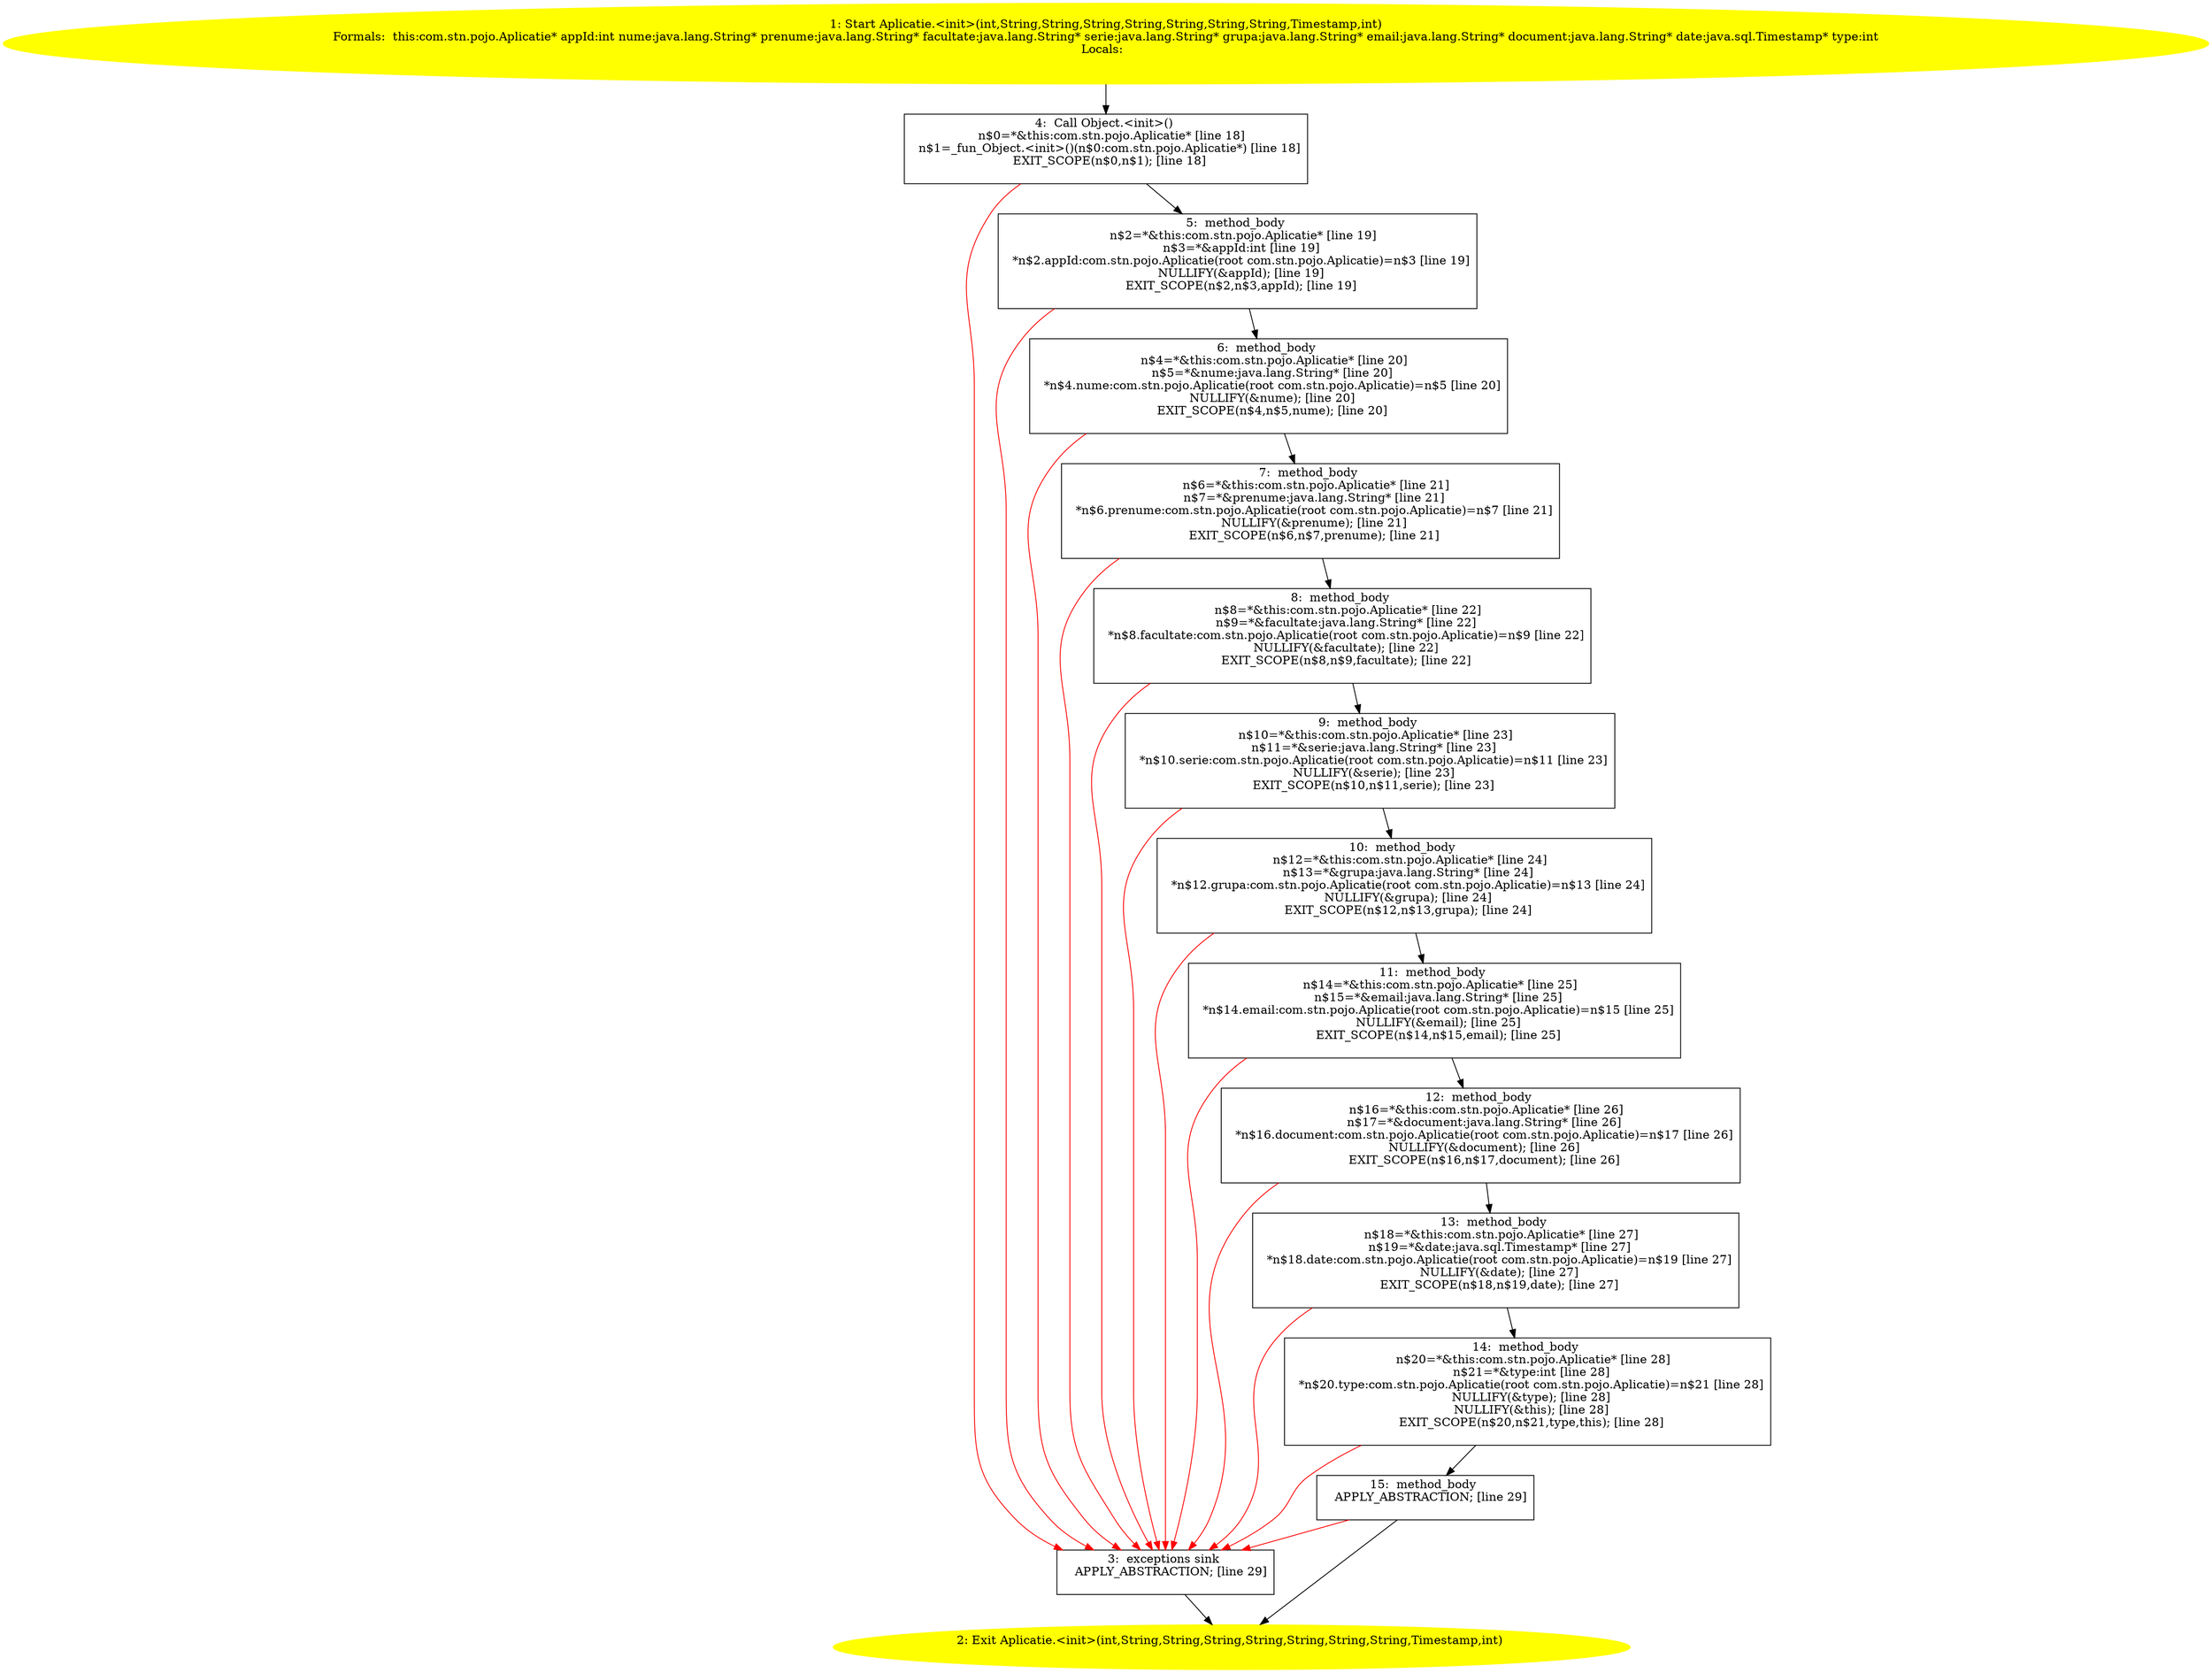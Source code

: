 /* @generated */
digraph cfg {
"com.stn.pojo.Aplicatie.<init>(int,java.lang.String,java.lang.String,java.lang.String,java.lang.Strin.025f3b79dcd6212cc37bbb9f35fd8cfb_1" [label="1: Start Aplicatie.<init>(int,String,String,String,String,String,String,String,Timestamp,int)\nFormals:  this:com.stn.pojo.Aplicatie* appId:int nume:java.lang.String* prenume:java.lang.String* facultate:java.lang.String* serie:java.lang.String* grupa:java.lang.String* email:java.lang.String* document:java.lang.String* date:java.sql.Timestamp* type:int\nLocals:  \n  " color=yellow style=filled]
	

	 "com.stn.pojo.Aplicatie.<init>(int,java.lang.String,java.lang.String,java.lang.String,java.lang.Strin.025f3b79dcd6212cc37bbb9f35fd8cfb_1" -> "com.stn.pojo.Aplicatie.<init>(int,java.lang.String,java.lang.String,java.lang.String,java.lang.Strin.025f3b79dcd6212cc37bbb9f35fd8cfb_4" ;
"com.stn.pojo.Aplicatie.<init>(int,java.lang.String,java.lang.String,java.lang.String,java.lang.Strin.025f3b79dcd6212cc37bbb9f35fd8cfb_2" [label="2: Exit Aplicatie.<init>(int,String,String,String,String,String,String,String,Timestamp,int) \n  " color=yellow style=filled]
	

"com.stn.pojo.Aplicatie.<init>(int,java.lang.String,java.lang.String,java.lang.String,java.lang.Strin.025f3b79dcd6212cc37bbb9f35fd8cfb_3" [label="3:  exceptions sink \n   APPLY_ABSTRACTION; [line 29]\n " shape="box"]
	

	 "com.stn.pojo.Aplicatie.<init>(int,java.lang.String,java.lang.String,java.lang.String,java.lang.Strin.025f3b79dcd6212cc37bbb9f35fd8cfb_3" -> "com.stn.pojo.Aplicatie.<init>(int,java.lang.String,java.lang.String,java.lang.String,java.lang.Strin.025f3b79dcd6212cc37bbb9f35fd8cfb_2" ;
"com.stn.pojo.Aplicatie.<init>(int,java.lang.String,java.lang.String,java.lang.String,java.lang.Strin.025f3b79dcd6212cc37bbb9f35fd8cfb_4" [label="4:  Call Object.<init>() \n   n$0=*&this:com.stn.pojo.Aplicatie* [line 18]\n  n$1=_fun_Object.<init>()(n$0:com.stn.pojo.Aplicatie*) [line 18]\n  EXIT_SCOPE(n$0,n$1); [line 18]\n " shape="box"]
	

	 "com.stn.pojo.Aplicatie.<init>(int,java.lang.String,java.lang.String,java.lang.String,java.lang.Strin.025f3b79dcd6212cc37bbb9f35fd8cfb_4" -> "com.stn.pojo.Aplicatie.<init>(int,java.lang.String,java.lang.String,java.lang.String,java.lang.Strin.025f3b79dcd6212cc37bbb9f35fd8cfb_5" ;
	 "com.stn.pojo.Aplicatie.<init>(int,java.lang.String,java.lang.String,java.lang.String,java.lang.Strin.025f3b79dcd6212cc37bbb9f35fd8cfb_4" -> "com.stn.pojo.Aplicatie.<init>(int,java.lang.String,java.lang.String,java.lang.String,java.lang.Strin.025f3b79dcd6212cc37bbb9f35fd8cfb_3" [color="red" ];
"com.stn.pojo.Aplicatie.<init>(int,java.lang.String,java.lang.String,java.lang.String,java.lang.Strin.025f3b79dcd6212cc37bbb9f35fd8cfb_5" [label="5:  method_body \n   n$2=*&this:com.stn.pojo.Aplicatie* [line 19]\n  n$3=*&appId:int [line 19]\n  *n$2.appId:com.stn.pojo.Aplicatie(root com.stn.pojo.Aplicatie)=n$3 [line 19]\n  NULLIFY(&appId); [line 19]\n  EXIT_SCOPE(n$2,n$3,appId); [line 19]\n " shape="box"]
	

	 "com.stn.pojo.Aplicatie.<init>(int,java.lang.String,java.lang.String,java.lang.String,java.lang.Strin.025f3b79dcd6212cc37bbb9f35fd8cfb_5" -> "com.stn.pojo.Aplicatie.<init>(int,java.lang.String,java.lang.String,java.lang.String,java.lang.Strin.025f3b79dcd6212cc37bbb9f35fd8cfb_6" ;
	 "com.stn.pojo.Aplicatie.<init>(int,java.lang.String,java.lang.String,java.lang.String,java.lang.Strin.025f3b79dcd6212cc37bbb9f35fd8cfb_5" -> "com.stn.pojo.Aplicatie.<init>(int,java.lang.String,java.lang.String,java.lang.String,java.lang.Strin.025f3b79dcd6212cc37bbb9f35fd8cfb_3" [color="red" ];
"com.stn.pojo.Aplicatie.<init>(int,java.lang.String,java.lang.String,java.lang.String,java.lang.Strin.025f3b79dcd6212cc37bbb9f35fd8cfb_6" [label="6:  method_body \n   n$4=*&this:com.stn.pojo.Aplicatie* [line 20]\n  n$5=*&nume:java.lang.String* [line 20]\n  *n$4.nume:com.stn.pojo.Aplicatie(root com.stn.pojo.Aplicatie)=n$5 [line 20]\n  NULLIFY(&nume); [line 20]\n  EXIT_SCOPE(n$4,n$5,nume); [line 20]\n " shape="box"]
	

	 "com.stn.pojo.Aplicatie.<init>(int,java.lang.String,java.lang.String,java.lang.String,java.lang.Strin.025f3b79dcd6212cc37bbb9f35fd8cfb_6" -> "com.stn.pojo.Aplicatie.<init>(int,java.lang.String,java.lang.String,java.lang.String,java.lang.Strin.025f3b79dcd6212cc37bbb9f35fd8cfb_7" ;
	 "com.stn.pojo.Aplicatie.<init>(int,java.lang.String,java.lang.String,java.lang.String,java.lang.Strin.025f3b79dcd6212cc37bbb9f35fd8cfb_6" -> "com.stn.pojo.Aplicatie.<init>(int,java.lang.String,java.lang.String,java.lang.String,java.lang.Strin.025f3b79dcd6212cc37bbb9f35fd8cfb_3" [color="red" ];
"com.stn.pojo.Aplicatie.<init>(int,java.lang.String,java.lang.String,java.lang.String,java.lang.Strin.025f3b79dcd6212cc37bbb9f35fd8cfb_7" [label="7:  method_body \n   n$6=*&this:com.stn.pojo.Aplicatie* [line 21]\n  n$7=*&prenume:java.lang.String* [line 21]\n  *n$6.prenume:com.stn.pojo.Aplicatie(root com.stn.pojo.Aplicatie)=n$7 [line 21]\n  NULLIFY(&prenume); [line 21]\n  EXIT_SCOPE(n$6,n$7,prenume); [line 21]\n " shape="box"]
	

	 "com.stn.pojo.Aplicatie.<init>(int,java.lang.String,java.lang.String,java.lang.String,java.lang.Strin.025f3b79dcd6212cc37bbb9f35fd8cfb_7" -> "com.stn.pojo.Aplicatie.<init>(int,java.lang.String,java.lang.String,java.lang.String,java.lang.Strin.025f3b79dcd6212cc37bbb9f35fd8cfb_8" ;
	 "com.stn.pojo.Aplicatie.<init>(int,java.lang.String,java.lang.String,java.lang.String,java.lang.Strin.025f3b79dcd6212cc37bbb9f35fd8cfb_7" -> "com.stn.pojo.Aplicatie.<init>(int,java.lang.String,java.lang.String,java.lang.String,java.lang.Strin.025f3b79dcd6212cc37bbb9f35fd8cfb_3" [color="red" ];
"com.stn.pojo.Aplicatie.<init>(int,java.lang.String,java.lang.String,java.lang.String,java.lang.Strin.025f3b79dcd6212cc37bbb9f35fd8cfb_8" [label="8:  method_body \n   n$8=*&this:com.stn.pojo.Aplicatie* [line 22]\n  n$9=*&facultate:java.lang.String* [line 22]\n  *n$8.facultate:com.stn.pojo.Aplicatie(root com.stn.pojo.Aplicatie)=n$9 [line 22]\n  NULLIFY(&facultate); [line 22]\n  EXIT_SCOPE(n$8,n$9,facultate); [line 22]\n " shape="box"]
	

	 "com.stn.pojo.Aplicatie.<init>(int,java.lang.String,java.lang.String,java.lang.String,java.lang.Strin.025f3b79dcd6212cc37bbb9f35fd8cfb_8" -> "com.stn.pojo.Aplicatie.<init>(int,java.lang.String,java.lang.String,java.lang.String,java.lang.Strin.025f3b79dcd6212cc37bbb9f35fd8cfb_9" ;
	 "com.stn.pojo.Aplicatie.<init>(int,java.lang.String,java.lang.String,java.lang.String,java.lang.Strin.025f3b79dcd6212cc37bbb9f35fd8cfb_8" -> "com.stn.pojo.Aplicatie.<init>(int,java.lang.String,java.lang.String,java.lang.String,java.lang.Strin.025f3b79dcd6212cc37bbb9f35fd8cfb_3" [color="red" ];
"com.stn.pojo.Aplicatie.<init>(int,java.lang.String,java.lang.String,java.lang.String,java.lang.Strin.025f3b79dcd6212cc37bbb9f35fd8cfb_9" [label="9:  method_body \n   n$10=*&this:com.stn.pojo.Aplicatie* [line 23]\n  n$11=*&serie:java.lang.String* [line 23]\n  *n$10.serie:com.stn.pojo.Aplicatie(root com.stn.pojo.Aplicatie)=n$11 [line 23]\n  NULLIFY(&serie); [line 23]\n  EXIT_SCOPE(n$10,n$11,serie); [line 23]\n " shape="box"]
	

	 "com.stn.pojo.Aplicatie.<init>(int,java.lang.String,java.lang.String,java.lang.String,java.lang.Strin.025f3b79dcd6212cc37bbb9f35fd8cfb_9" -> "com.stn.pojo.Aplicatie.<init>(int,java.lang.String,java.lang.String,java.lang.String,java.lang.Strin.025f3b79dcd6212cc37bbb9f35fd8cfb_10" ;
	 "com.stn.pojo.Aplicatie.<init>(int,java.lang.String,java.lang.String,java.lang.String,java.lang.Strin.025f3b79dcd6212cc37bbb9f35fd8cfb_9" -> "com.stn.pojo.Aplicatie.<init>(int,java.lang.String,java.lang.String,java.lang.String,java.lang.Strin.025f3b79dcd6212cc37bbb9f35fd8cfb_3" [color="red" ];
"com.stn.pojo.Aplicatie.<init>(int,java.lang.String,java.lang.String,java.lang.String,java.lang.Strin.025f3b79dcd6212cc37bbb9f35fd8cfb_10" [label="10:  method_body \n   n$12=*&this:com.stn.pojo.Aplicatie* [line 24]\n  n$13=*&grupa:java.lang.String* [line 24]\n  *n$12.grupa:com.stn.pojo.Aplicatie(root com.stn.pojo.Aplicatie)=n$13 [line 24]\n  NULLIFY(&grupa); [line 24]\n  EXIT_SCOPE(n$12,n$13,grupa); [line 24]\n " shape="box"]
	

	 "com.stn.pojo.Aplicatie.<init>(int,java.lang.String,java.lang.String,java.lang.String,java.lang.Strin.025f3b79dcd6212cc37bbb9f35fd8cfb_10" -> "com.stn.pojo.Aplicatie.<init>(int,java.lang.String,java.lang.String,java.lang.String,java.lang.Strin.025f3b79dcd6212cc37bbb9f35fd8cfb_11" ;
	 "com.stn.pojo.Aplicatie.<init>(int,java.lang.String,java.lang.String,java.lang.String,java.lang.Strin.025f3b79dcd6212cc37bbb9f35fd8cfb_10" -> "com.stn.pojo.Aplicatie.<init>(int,java.lang.String,java.lang.String,java.lang.String,java.lang.Strin.025f3b79dcd6212cc37bbb9f35fd8cfb_3" [color="red" ];
"com.stn.pojo.Aplicatie.<init>(int,java.lang.String,java.lang.String,java.lang.String,java.lang.Strin.025f3b79dcd6212cc37bbb9f35fd8cfb_11" [label="11:  method_body \n   n$14=*&this:com.stn.pojo.Aplicatie* [line 25]\n  n$15=*&email:java.lang.String* [line 25]\n  *n$14.email:com.stn.pojo.Aplicatie(root com.stn.pojo.Aplicatie)=n$15 [line 25]\n  NULLIFY(&email); [line 25]\n  EXIT_SCOPE(n$14,n$15,email); [line 25]\n " shape="box"]
	

	 "com.stn.pojo.Aplicatie.<init>(int,java.lang.String,java.lang.String,java.lang.String,java.lang.Strin.025f3b79dcd6212cc37bbb9f35fd8cfb_11" -> "com.stn.pojo.Aplicatie.<init>(int,java.lang.String,java.lang.String,java.lang.String,java.lang.Strin.025f3b79dcd6212cc37bbb9f35fd8cfb_12" ;
	 "com.stn.pojo.Aplicatie.<init>(int,java.lang.String,java.lang.String,java.lang.String,java.lang.Strin.025f3b79dcd6212cc37bbb9f35fd8cfb_11" -> "com.stn.pojo.Aplicatie.<init>(int,java.lang.String,java.lang.String,java.lang.String,java.lang.Strin.025f3b79dcd6212cc37bbb9f35fd8cfb_3" [color="red" ];
"com.stn.pojo.Aplicatie.<init>(int,java.lang.String,java.lang.String,java.lang.String,java.lang.Strin.025f3b79dcd6212cc37bbb9f35fd8cfb_12" [label="12:  method_body \n   n$16=*&this:com.stn.pojo.Aplicatie* [line 26]\n  n$17=*&document:java.lang.String* [line 26]\n  *n$16.document:com.stn.pojo.Aplicatie(root com.stn.pojo.Aplicatie)=n$17 [line 26]\n  NULLIFY(&document); [line 26]\n  EXIT_SCOPE(n$16,n$17,document); [line 26]\n " shape="box"]
	

	 "com.stn.pojo.Aplicatie.<init>(int,java.lang.String,java.lang.String,java.lang.String,java.lang.Strin.025f3b79dcd6212cc37bbb9f35fd8cfb_12" -> "com.stn.pojo.Aplicatie.<init>(int,java.lang.String,java.lang.String,java.lang.String,java.lang.Strin.025f3b79dcd6212cc37bbb9f35fd8cfb_13" ;
	 "com.stn.pojo.Aplicatie.<init>(int,java.lang.String,java.lang.String,java.lang.String,java.lang.Strin.025f3b79dcd6212cc37bbb9f35fd8cfb_12" -> "com.stn.pojo.Aplicatie.<init>(int,java.lang.String,java.lang.String,java.lang.String,java.lang.Strin.025f3b79dcd6212cc37bbb9f35fd8cfb_3" [color="red" ];
"com.stn.pojo.Aplicatie.<init>(int,java.lang.String,java.lang.String,java.lang.String,java.lang.Strin.025f3b79dcd6212cc37bbb9f35fd8cfb_13" [label="13:  method_body \n   n$18=*&this:com.stn.pojo.Aplicatie* [line 27]\n  n$19=*&date:java.sql.Timestamp* [line 27]\n  *n$18.date:com.stn.pojo.Aplicatie(root com.stn.pojo.Aplicatie)=n$19 [line 27]\n  NULLIFY(&date); [line 27]\n  EXIT_SCOPE(n$18,n$19,date); [line 27]\n " shape="box"]
	

	 "com.stn.pojo.Aplicatie.<init>(int,java.lang.String,java.lang.String,java.lang.String,java.lang.Strin.025f3b79dcd6212cc37bbb9f35fd8cfb_13" -> "com.stn.pojo.Aplicatie.<init>(int,java.lang.String,java.lang.String,java.lang.String,java.lang.Strin.025f3b79dcd6212cc37bbb9f35fd8cfb_14" ;
	 "com.stn.pojo.Aplicatie.<init>(int,java.lang.String,java.lang.String,java.lang.String,java.lang.Strin.025f3b79dcd6212cc37bbb9f35fd8cfb_13" -> "com.stn.pojo.Aplicatie.<init>(int,java.lang.String,java.lang.String,java.lang.String,java.lang.Strin.025f3b79dcd6212cc37bbb9f35fd8cfb_3" [color="red" ];
"com.stn.pojo.Aplicatie.<init>(int,java.lang.String,java.lang.String,java.lang.String,java.lang.Strin.025f3b79dcd6212cc37bbb9f35fd8cfb_14" [label="14:  method_body \n   n$20=*&this:com.stn.pojo.Aplicatie* [line 28]\n  n$21=*&type:int [line 28]\n  *n$20.type:com.stn.pojo.Aplicatie(root com.stn.pojo.Aplicatie)=n$21 [line 28]\n  NULLIFY(&type); [line 28]\n  NULLIFY(&this); [line 28]\n  EXIT_SCOPE(n$20,n$21,type,this); [line 28]\n " shape="box"]
	

	 "com.stn.pojo.Aplicatie.<init>(int,java.lang.String,java.lang.String,java.lang.String,java.lang.Strin.025f3b79dcd6212cc37bbb9f35fd8cfb_14" -> "com.stn.pojo.Aplicatie.<init>(int,java.lang.String,java.lang.String,java.lang.String,java.lang.Strin.025f3b79dcd6212cc37bbb9f35fd8cfb_15" ;
	 "com.stn.pojo.Aplicatie.<init>(int,java.lang.String,java.lang.String,java.lang.String,java.lang.Strin.025f3b79dcd6212cc37bbb9f35fd8cfb_14" -> "com.stn.pojo.Aplicatie.<init>(int,java.lang.String,java.lang.String,java.lang.String,java.lang.Strin.025f3b79dcd6212cc37bbb9f35fd8cfb_3" [color="red" ];
"com.stn.pojo.Aplicatie.<init>(int,java.lang.String,java.lang.String,java.lang.String,java.lang.Strin.025f3b79dcd6212cc37bbb9f35fd8cfb_15" [label="15:  method_body \n   APPLY_ABSTRACTION; [line 29]\n " shape="box"]
	

	 "com.stn.pojo.Aplicatie.<init>(int,java.lang.String,java.lang.String,java.lang.String,java.lang.Strin.025f3b79dcd6212cc37bbb9f35fd8cfb_15" -> "com.stn.pojo.Aplicatie.<init>(int,java.lang.String,java.lang.String,java.lang.String,java.lang.Strin.025f3b79dcd6212cc37bbb9f35fd8cfb_2" ;
	 "com.stn.pojo.Aplicatie.<init>(int,java.lang.String,java.lang.String,java.lang.String,java.lang.Strin.025f3b79dcd6212cc37bbb9f35fd8cfb_15" -> "com.stn.pojo.Aplicatie.<init>(int,java.lang.String,java.lang.String,java.lang.String,java.lang.Strin.025f3b79dcd6212cc37bbb9f35fd8cfb_3" [color="red" ];
}
